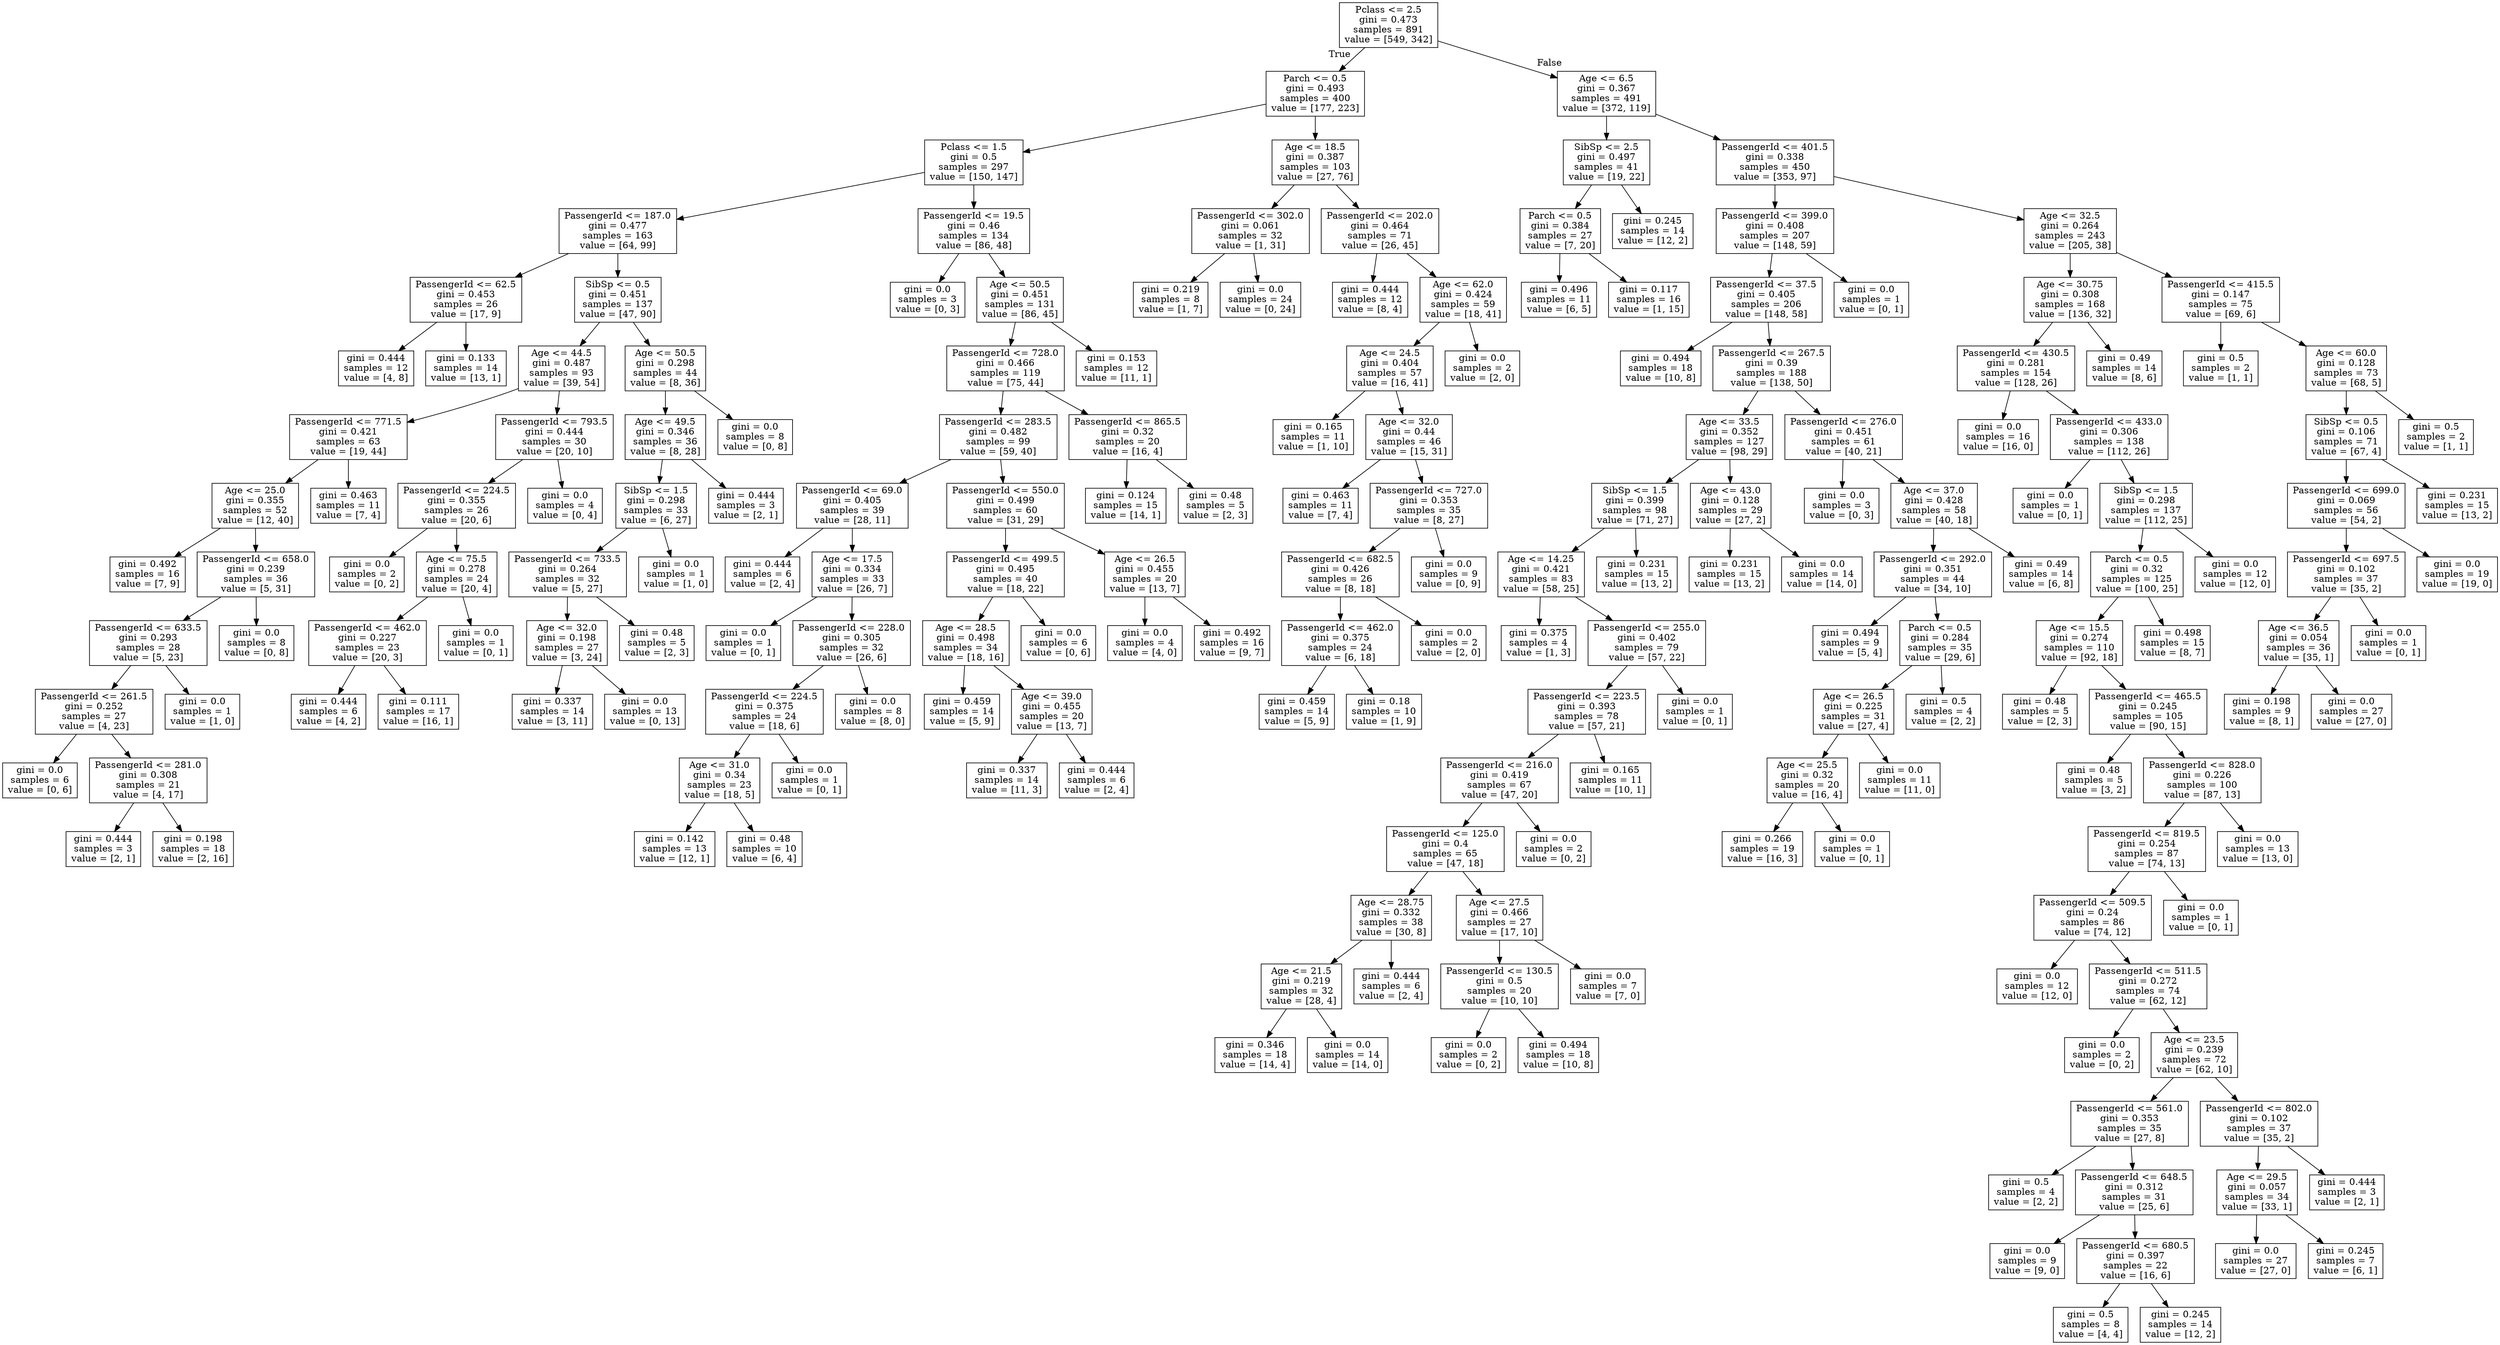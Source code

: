 digraph Tree {
node [shape=box] ;
0 [label="Pclass <= 2.5\ngini = 0.473\nsamples = 891\nvalue = [549, 342]"] ;
1 [label="Parch <= 0.5\ngini = 0.493\nsamples = 400\nvalue = [177, 223]"] ;
0 -> 1 [labeldistance=2.5, labelangle=45, headlabel="True"] ;
2 [label="Pclass <= 1.5\ngini = 0.5\nsamples = 297\nvalue = [150, 147]"] ;
1 -> 2 ;
3 [label="PassengerId <= 187.0\ngini = 0.477\nsamples = 163\nvalue = [64, 99]"] ;
2 -> 3 ;
4 [label="PassengerId <= 62.5\ngini = 0.453\nsamples = 26\nvalue = [17, 9]"] ;
3 -> 4 ;
5 [label="gini = 0.444\nsamples = 12\nvalue = [4, 8]"] ;
4 -> 5 ;
6 [label="gini = 0.133\nsamples = 14\nvalue = [13, 1]"] ;
4 -> 6 ;
7 [label="SibSp <= 0.5\ngini = 0.451\nsamples = 137\nvalue = [47, 90]"] ;
3 -> 7 ;
8 [label="Age <= 44.5\ngini = 0.487\nsamples = 93\nvalue = [39, 54]"] ;
7 -> 8 ;
9 [label="PassengerId <= 771.5\ngini = 0.421\nsamples = 63\nvalue = [19, 44]"] ;
8 -> 9 ;
10 [label="Age <= 25.0\ngini = 0.355\nsamples = 52\nvalue = [12, 40]"] ;
9 -> 10 ;
11 [label="gini = 0.492\nsamples = 16\nvalue = [7, 9]"] ;
10 -> 11 ;
12 [label="PassengerId <= 658.0\ngini = 0.239\nsamples = 36\nvalue = [5, 31]"] ;
10 -> 12 ;
13 [label="PassengerId <= 633.5\ngini = 0.293\nsamples = 28\nvalue = [5, 23]"] ;
12 -> 13 ;
14 [label="PassengerId <= 261.5\ngini = 0.252\nsamples = 27\nvalue = [4, 23]"] ;
13 -> 14 ;
15 [label="gini = 0.0\nsamples = 6\nvalue = [0, 6]"] ;
14 -> 15 ;
16 [label="PassengerId <= 281.0\ngini = 0.308\nsamples = 21\nvalue = [4, 17]"] ;
14 -> 16 ;
17 [label="gini = 0.444\nsamples = 3\nvalue = [2, 1]"] ;
16 -> 17 ;
18 [label="gini = 0.198\nsamples = 18\nvalue = [2, 16]"] ;
16 -> 18 ;
19 [label="gini = 0.0\nsamples = 1\nvalue = [1, 0]"] ;
13 -> 19 ;
20 [label="gini = 0.0\nsamples = 8\nvalue = [0, 8]"] ;
12 -> 20 ;
21 [label="gini = 0.463\nsamples = 11\nvalue = [7, 4]"] ;
9 -> 21 ;
22 [label="PassengerId <= 793.5\ngini = 0.444\nsamples = 30\nvalue = [20, 10]"] ;
8 -> 22 ;
23 [label="PassengerId <= 224.5\ngini = 0.355\nsamples = 26\nvalue = [20, 6]"] ;
22 -> 23 ;
24 [label="gini = 0.0\nsamples = 2\nvalue = [0, 2]"] ;
23 -> 24 ;
25 [label="Age <= 75.5\ngini = 0.278\nsamples = 24\nvalue = [20, 4]"] ;
23 -> 25 ;
26 [label="PassengerId <= 462.0\ngini = 0.227\nsamples = 23\nvalue = [20, 3]"] ;
25 -> 26 ;
27 [label="gini = 0.444\nsamples = 6\nvalue = [4, 2]"] ;
26 -> 27 ;
28 [label="gini = 0.111\nsamples = 17\nvalue = [16, 1]"] ;
26 -> 28 ;
29 [label="gini = 0.0\nsamples = 1\nvalue = [0, 1]"] ;
25 -> 29 ;
30 [label="gini = 0.0\nsamples = 4\nvalue = [0, 4]"] ;
22 -> 30 ;
31 [label="Age <= 50.5\ngini = 0.298\nsamples = 44\nvalue = [8, 36]"] ;
7 -> 31 ;
32 [label="Age <= 49.5\ngini = 0.346\nsamples = 36\nvalue = [8, 28]"] ;
31 -> 32 ;
33 [label="SibSp <= 1.5\ngini = 0.298\nsamples = 33\nvalue = [6, 27]"] ;
32 -> 33 ;
34 [label="PassengerId <= 733.5\ngini = 0.264\nsamples = 32\nvalue = [5, 27]"] ;
33 -> 34 ;
35 [label="Age <= 32.0\ngini = 0.198\nsamples = 27\nvalue = [3, 24]"] ;
34 -> 35 ;
36 [label="gini = 0.337\nsamples = 14\nvalue = [3, 11]"] ;
35 -> 36 ;
37 [label="gini = 0.0\nsamples = 13\nvalue = [0, 13]"] ;
35 -> 37 ;
38 [label="gini = 0.48\nsamples = 5\nvalue = [2, 3]"] ;
34 -> 38 ;
39 [label="gini = 0.0\nsamples = 1\nvalue = [1, 0]"] ;
33 -> 39 ;
40 [label="gini = 0.444\nsamples = 3\nvalue = [2, 1]"] ;
32 -> 40 ;
41 [label="gini = 0.0\nsamples = 8\nvalue = [0, 8]"] ;
31 -> 41 ;
42 [label="PassengerId <= 19.5\ngini = 0.46\nsamples = 134\nvalue = [86, 48]"] ;
2 -> 42 ;
43 [label="gini = 0.0\nsamples = 3\nvalue = [0, 3]"] ;
42 -> 43 ;
44 [label="Age <= 50.5\ngini = 0.451\nsamples = 131\nvalue = [86, 45]"] ;
42 -> 44 ;
45 [label="PassengerId <= 728.0\ngini = 0.466\nsamples = 119\nvalue = [75, 44]"] ;
44 -> 45 ;
46 [label="PassengerId <= 283.5\ngini = 0.482\nsamples = 99\nvalue = [59, 40]"] ;
45 -> 46 ;
47 [label="PassengerId <= 69.0\ngini = 0.405\nsamples = 39\nvalue = [28, 11]"] ;
46 -> 47 ;
48 [label="gini = 0.444\nsamples = 6\nvalue = [2, 4]"] ;
47 -> 48 ;
49 [label="Age <= 17.5\ngini = 0.334\nsamples = 33\nvalue = [26, 7]"] ;
47 -> 49 ;
50 [label="gini = 0.0\nsamples = 1\nvalue = [0, 1]"] ;
49 -> 50 ;
51 [label="PassengerId <= 228.0\ngini = 0.305\nsamples = 32\nvalue = [26, 6]"] ;
49 -> 51 ;
52 [label="PassengerId <= 224.5\ngini = 0.375\nsamples = 24\nvalue = [18, 6]"] ;
51 -> 52 ;
53 [label="Age <= 31.0\ngini = 0.34\nsamples = 23\nvalue = [18, 5]"] ;
52 -> 53 ;
54 [label="gini = 0.142\nsamples = 13\nvalue = [12, 1]"] ;
53 -> 54 ;
55 [label="gini = 0.48\nsamples = 10\nvalue = [6, 4]"] ;
53 -> 55 ;
56 [label="gini = 0.0\nsamples = 1\nvalue = [0, 1]"] ;
52 -> 56 ;
57 [label="gini = 0.0\nsamples = 8\nvalue = [8, 0]"] ;
51 -> 57 ;
58 [label="PassengerId <= 550.0\ngini = 0.499\nsamples = 60\nvalue = [31, 29]"] ;
46 -> 58 ;
59 [label="PassengerId <= 499.5\ngini = 0.495\nsamples = 40\nvalue = [18, 22]"] ;
58 -> 59 ;
60 [label="Age <= 28.5\ngini = 0.498\nsamples = 34\nvalue = [18, 16]"] ;
59 -> 60 ;
61 [label="gini = 0.459\nsamples = 14\nvalue = [5, 9]"] ;
60 -> 61 ;
62 [label="Age <= 39.0\ngini = 0.455\nsamples = 20\nvalue = [13, 7]"] ;
60 -> 62 ;
63 [label="gini = 0.337\nsamples = 14\nvalue = [11, 3]"] ;
62 -> 63 ;
64 [label="gini = 0.444\nsamples = 6\nvalue = [2, 4]"] ;
62 -> 64 ;
65 [label="gini = 0.0\nsamples = 6\nvalue = [0, 6]"] ;
59 -> 65 ;
66 [label="Age <= 26.5\ngini = 0.455\nsamples = 20\nvalue = [13, 7]"] ;
58 -> 66 ;
67 [label="gini = 0.0\nsamples = 4\nvalue = [4, 0]"] ;
66 -> 67 ;
68 [label="gini = 0.492\nsamples = 16\nvalue = [9, 7]"] ;
66 -> 68 ;
69 [label="PassengerId <= 865.5\ngini = 0.32\nsamples = 20\nvalue = [16, 4]"] ;
45 -> 69 ;
70 [label="gini = 0.124\nsamples = 15\nvalue = [14, 1]"] ;
69 -> 70 ;
71 [label="gini = 0.48\nsamples = 5\nvalue = [2, 3]"] ;
69 -> 71 ;
72 [label="gini = 0.153\nsamples = 12\nvalue = [11, 1]"] ;
44 -> 72 ;
73 [label="Age <= 18.5\ngini = 0.387\nsamples = 103\nvalue = [27, 76]"] ;
1 -> 73 ;
74 [label="PassengerId <= 302.0\ngini = 0.061\nsamples = 32\nvalue = [1, 31]"] ;
73 -> 74 ;
75 [label="gini = 0.219\nsamples = 8\nvalue = [1, 7]"] ;
74 -> 75 ;
76 [label="gini = 0.0\nsamples = 24\nvalue = [0, 24]"] ;
74 -> 76 ;
77 [label="PassengerId <= 202.0\ngini = 0.464\nsamples = 71\nvalue = [26, 45]"] ;
73 -> 77 ;
78 [label="gini = 0.444\nsamples = 12\nvalue = [8, 4]"] ;
77 -> 78 ;
79 [label="Age <= 62.0\ngini = 0.424\nsamples = 59\nvalue = [18, 41]"] ;
77 -> 79 ;
80 [label="Age <= 24.5\ngini = 0.404\nsamples = 57\nvalue = [16, 41]"] ;
79 -> 80 ;
81 [label="gini = 0.165\nsamples = 11\nvalue = [1, 10]"] ;
80 -> 81 ;
82 [label="Age <= 32.0\ngini = 0.44\nsamples = 46\nvalue = [15, 31]"] ;
80 -> 82 ;
83 [label="gini = 0.463\nsamples = 11\nvalue = [7, 4]"] ;
82 -> 83 ;
84 [label="PassengerId <= 727.0\ngini = 0.353\nsamples = 35\nvalue = [8, 27]"] ;
82 -> 84 ;
85 [label="PassengerId <= 682.5\ngini = 0.426\nsamples = 26\nvalue = [8, 18]"] ;
84 -> 85 ;
86 [label="PassengerId <= 462.0\ngini = 0.375\nsamples = 24\nvalue = [6, 18]"] ;
85 -> 86 ;
87 [label="gini = 0.459\nsamples = 14\nvalue = [5, 9]"] ;
86 -> 87 ;
88 [label="gini = 0.18\nsamples = 10\nvalue = [1, 9]"] ;
86 -> 88 ;
89 [label="gini = 0.0\nsamples = 2\nvalue = [2, 0]"] ;
85 -> 89 ;
90 [label="gini = 0.0\nsamples = 9\nvalue = [0, 9]"] ;
84 -> 90 ;
91 [label="gini = 0.0\nsamples = 2\nvalue = [2, 0]"] ;
79 -> 91 ;
92 [label="Age <= 6.5\ngini = 0.367\nsamples = 491\nvalue = [372, 119]"] ;
0 -> 92 [labeldistance=2.5, labelangle=-45, headlabel="False"] ;
93 [label="SibSp <= 2.5\ngini = 0.497\nsamples = 41\nvalue = [19, 22]"] ;
92 -> 93 ;
94 [label="Parch <= 0.5\ngini = 0.384\nsamples = 27\nvalue = [7, 20]"] ;
93 -> 94 ;
95 [label="gini = 0.496\nsamples = 11\nvalue = [6, 5]"] ;
94 -> 95 ;
96 [label="gini = 0.117\nsamples = 16\nvalue = [1, 15]"] ;
94 -> 96 ;
97 [label="gini = 0.245\nsamples = 14\nvalue = [12, 2]"] ;
93 -> 97 ;
98 [label="PassengerId <= 401.5\ngini = 0.338\nsamples = 450\nvalue = [353, 97]"] ;
92 -> 98 ;
99 [label="PassengerId <= 399.0\ngini = 0.408\nsamples = 207\nvalue = [148, 59]"] ;
98 -> 99 ;
100 [label="PassengerId <= 37.5\ngini = 0.405\nsamples = 206\nvalue = [148, 58]"] ;
99 -> 100 ;
101 [label="gini = 0.494\nsamples = 18\nvalue = [10, 8]"] ;
100 -> 101 ;
102 [label="PassengerId <= 267.5\ngini = 0.39\nsamples = 188\nvalue = [138, 50]"] ;
100 -> 102 ;
103 [label="Age <= 33.5\ngini = 0.352\nsamples = 127\nvalue = [98, 29]"] ;
102 -> 103 ;
104 [label="SibSp <= 1.5\ngini = 0.399\nsamples = 98\nvalue = [71, 27]"] ;
103 -> 104 ;
105 [label="Age <= 14.25\ngini = 0.421\nsamples = 83\nvalue = [58, 25]"] ;
104 -> 105 ;
106 [label="gini = 0.375\nsamples = 4\nvalue = [1, 3]"] ;
105 -> 106 ;
107 [label="PassengerId <= 255.0\ngini = 0.402\nsamples = 79\nvalue = [57, 22]"] ;
105 -> 107 ;
108 [label="PassengerId <= 223.5\ngini = 0.393\nsamples = 78\nvalue = [57, 21]"] ;
107 -> 108 ;
109 [label="PassengerId <= 216.0\ngini = 0.419\nsamples = 67\nvalue = [47, 20]"] ;
108 -> 109 ;
110 [label="PassengerId <= 125.0\ngini = 0.4\nsamples = 65\nvalue = [47, 18]"] ;
109 -> 110 ;
111 [label="Age <= 28.75\ngini = 0.332\nsamples = 38\nvalue = [30, 8]"] ;
110 -> 111 ;
112 [label="Age <= 21.5\ngini = 0.219\nsamples = 32\nvalue = [28, 4]"] ;
111 -> 112 ;
113 [label="gini = 0.346\nsamples = 18\nvalue = [14, 4]"] ;
112 -> 113 ;
114 [label="gini = 0.0\nsamples = 14\nvalue = [14, 0]"] ;
112 -> 114 ;
115 [label="gini = 0.444\nsamples = 6\nvalue = [2, 4]"] ;
111 -> 115 ;
116 [label="Age <= 27.5\ngini = 0.466\nsamples = 27\nvalue = [17, 10]"] ;
110 -> 116 ;
117 [label="PassengerId <= 130.5\ngini = 0.5\nsamples = 20\nvalue = [10, 10]"] ;
116 -> 117 ;
118 [label="gini = 0.0\nsamples = 2\nvalue = [0, 2]"] ;
117 -> 118 ;
119 [label="gini = 0.494\nsamples = 18\nvalue = [10, 8]"] ;
117 -> 119 ;
120 [label="gini = 0.0\nsamples = 7\nvalue = [7, 0]"] ;
116 -> 120 ;
121 [label="gini = 0.0\nsamples = 2\nvalue = [0, 2]"] ;
109 -> 121 ;
122 [label="gini = 0.165\nsamples = 11\nvalue = [10, 1]"] ;
108 -> 122 ;
123 [label="gini = 0.0\nsamples = 1\nvalue = [0, 1]"] ;
107 -> 123 ;
124 [label="gini = 0.231\nsamples = 15\nvalue = [13, 2]"] ;
104 -> 124 ;
125 [label="Age <= 43.0\ngini = 0.128\nsamples = 29\nvalue = [27, 2]"] ;
103 -> 125 ;
126 [label="gini = 0.231\nsamples = 15\nvalue = [13, 2]"] ;
125 -> 126 ;
127 [label="gini = 0.0\nsamples = 14\nvalue = [14, 0]"] ;
125 -> 127 ;
128 [label="PassengerId <= 276.0\ngini = 0.451\nsamples = 61\nvalue = [40, 21]"] ;
102 -> 128 ;
129 [label="gini = 0.0\nsamples = 3\nvalue = [0, 3]"] ;
128 -> 129 ;
130 [label="Age <= 37.0\ngini = 0.428\nsamples = 58\nvalue = [40, 18]"] ;
128 -> 130 ;
131 [label="PassengerId <= 292.0\ngini = 0.351\nsamples = 44\nvalue = [34, 10]"] ;
130 -> 131 ;
132 [label="gini = 0.494\nsamples = 9\nvalue = [5, 4]"] ;
131 -> 132 ;
133 [label="Parch <= 0.5\ngini = 0.284\nsamples = 35\nvalue = [29, 6]"] ;
131 -> 133 ;
134 [label="Age <= 26.5\ngini = 0.225\nsamples = 31\nvalue = [27, 4]"] ;
133 -> 134 ;
135 [label="Age <= 25.5\ngini = 0.32\nsamples = 20\nvalue = [16, 4]"] ;
134 -> 135 ;
136 [label="gini = 0.266\nsamples = 19\nvalue = [16, 3]"] ;
135 -> 136 ;
137 [label="gini = 0.0\nsamples = 1\nvalue = [0, 1]"] ;
135 -> 137 ;
138 [label="gini = 0.0\nsamples = 11\nvalue = [11, 0]"] ;
134 -> 138 ;
139 [label="gini = 0.5\nsamples = 4\nvalue = [2, 2]"] ;
133 -> 139 ;
140 [label="gini = 0.49\nsamples = 14\nvalue = [6, 8]"] ;
130 -> 140 ;
141 [label="gini = 0.0\nsamples = 1\nvalue = [0, 1]"] ;
99 -> 141 ;
142 [label="Age <= 32.5\ngini = 0.264\nsamples = 243\nvalue = [205, 38]"] ;
98 -> 142 ;
143 [label="Age <= 30.75\ngini = 0.308\nsamples = 168\nvalue = [136, 32]"] ;
142 -> 143 ;
144 [label="PassengerId <= 430.5\ngini = 0.281\nsamples = 154\nvalue = [128, 26]"] ;
143 -> 144 ;
145 [label="gini = 0.0\nsamples = 16\nvalue = [16, 0]"] ;
144 -> 145 ;
146 [label="PassengerId <= 433.0\ngini = 0.306\nsamples = 138\nvalue = [112, 26]"] ;
144 -> 146 ;
147 [label="gini = 0.0\nsamples = 1\nvalue = [0, 1]"] ;
146 -> 147 ;
148 [label="SibSp <= 1.5\ngini = 0.298\nsamples = 137\nvalue = [112, 25]"] ;
146 -> 148 ;
149 [label="Parch <= 0.5\ngini = 0.32\nsamples = 125\nvalue = [100, 25]"] ;
148 -> 149 ;
150 [label="Age <= 15.5\ngini = 0.274\nsamples = 110\nvalue = [92, 18]"] ;
149 -> 150 ;
151 [label="gini = 0.48\nsamples = 5\nvalue = [2, 3]"] ;
150 -> 151 ;
152 [label="PassengerId <= 465.5\ngini = 0.245\nsamples = 105\nvalue = [90, 15]"] ;
150 -> 152 ;
153 [label="gini = 0.48\nsamples = 5\nvalue = [3, 2]"] ;
152 -> 153 ;
154 [label="PassengerId <= 828.0\ngini = 0.226\nsamples = 100\nvalue = [87, 13]"] ;
152 -> 154 ;
155 [label="PassengerId <= 819.5\ngini = 0.254\nsamples = 87\nvalue = [74, 13]"] ;
154 -> 155 ;
156 [label="PassengerId <= 509.5\ngini = 0.24\nsamples = 86\nvalue = [74, 12]"] ;
155 -> 156 ;
157 [label="gini = 0.0\nsamples = 12\nvalue = [12, 0]"] ;
156 -> 157 ;
158 [label="PassengerId <= 511.5\ngini = 0.272\nsamples = 74\nvalue = [62, 12]"] ;
156 -> 158 ;
159 [label="gini = 0.0\nsamples = 2\nvalue = [0, 2]"] ;
158 -> 159 ;
160 [label="Age <= 23.5\ngini = 0.239\nsamples = 72\nvalue = [62, 10]"] ;
158 -> 160 ;
161 [label="PassengerId <= 561.0\ngini = 0.353\nsamples = 35\nvalue = [27, 8]"] ;
160 -> 161 ;
162 [label="gini = 0.5\nsamples = 4\nvalue = [2, 2]"] ;
161 -> 162 ;
163 [label="PassengerId <= 648.5\ngini = 0.312\nsamples = 31\nvalue = [25, 6]"] ;
161 -> 163 ;
164 [label="gini = 0.0\nsamples = 9\nvalue = [9, 0]"] ;
163 -> 164 ;
165 [label="PassengerId <= 680.5\ngini = 0.397\nsamples = 22\nvalue = [16, 6]"] ;
163 -> 165 ;
166 [label="gini = 0.5\nsamples = 8\nvalue = [4, 4]"] ;
165 -> 166 ;
167 [label="gini = 0.245\nsamples = 14\nvalue = [12, 2]"] ;
165 -> 167 ;
168 [label="PassengerId <= 802.0\ngini = 0.102\nsamples = 37\nvalue = [35, 2]"] ;
160 -> 168 ;
169 [label="Age <= 29.5\ngini = 0.057\nsamples = 34\nvalue = [33, 1]"] ;
168 -> 169 ;
170 [label="gini = 0.0\nsamples = 27\nvalue = [27, 0]"] ;
169 -> 170 ;
171 [label="gini = 0.245\nsamples = 7\nvalue = [6, 1]"] ;
169 -> 171 ;
172 [label="gini = 0.444\nsamples = 3\nvalue = [2, 1]"] ;
168 -> 172 ;
173 [label="gini = 0.0\nsamples = 1\nvalue = [0, 1]"] ;
155 -> 173 ;
174 [label="gini = 0.0\nsamples = 13\nvalue = [13, 0]"] ;
154 -> 174 ;
175 [label="gini = 0.498\nsamples = 15\nvalue = [8, 7]"] ;
149 -> 175 ;
176 [label="gini = 0.0\nsamples = 12\nvalue = [12, 0]"] ;
148 -> 176 ;
177 [label="gini = 0.49\nsamples = 14\nvalue = [8, 6]"] ;
143 -> 177 ;
178 [label="PassengerId <= 415.5\ngini = 0.147\nsamples = 75\nvalue = [69, 6]"] ;
142 -> 178 ;
179 [label="gini = 0.5\nsamples = 2\nvalue = [1, 1]"] ;
178 -> 179 ;
180 [label="Age <= 60.0\ngini = 0.128\nsamples = 73\nvalue = [68, 5]"] ;
178 -> 180 ;
181 [label="SibSp <= 0.5\ngini = 0.106\nsamples = 71\nvalue = [67, 4]"] ;
180 -> 181 ;
182 [label="PassengerId <= 699.0\ngini = 0.069\nsamples = 56\nvalue = [54, 2]"] ;
181 -> 182 ;
183 [label="PassengerId <= 697.5\ngini = 0.102\nsamples = 37\nvalue = [35, 2]"] ;
182 -> 183 ;
184 [label="Age <= 36.5\ngini = 0.054\nsamples = 36\nvalue = [35, 1]"] ;
183 -> 184 ;
185 [label="gini = 0.198\nsamples = 9\nvalue = [8, 1]"] ;
184 -> 185 ;
186 [label="gini = 0.0\nsamples = 27\nvalue = [27, 0]"] ;
184 -> 186 ;
187 [label="gini = 0.0\nsamples = 1\nvalue = [0, 1]"] ;
183 -> 187 ;
188 [label="gini = 0.0\nsamples = 19\nvalue = [19, 0]"] ;
182 -> 188 ;
189 [label="gini = 0.231\nsamples = 15\nvalue = [13, 2]"] ;
181 -> 189 ;
190 [label="gini = 0.5\nsamples = 2\nvalue = [1, 1]"] ;
180 -> 190 ;
}
